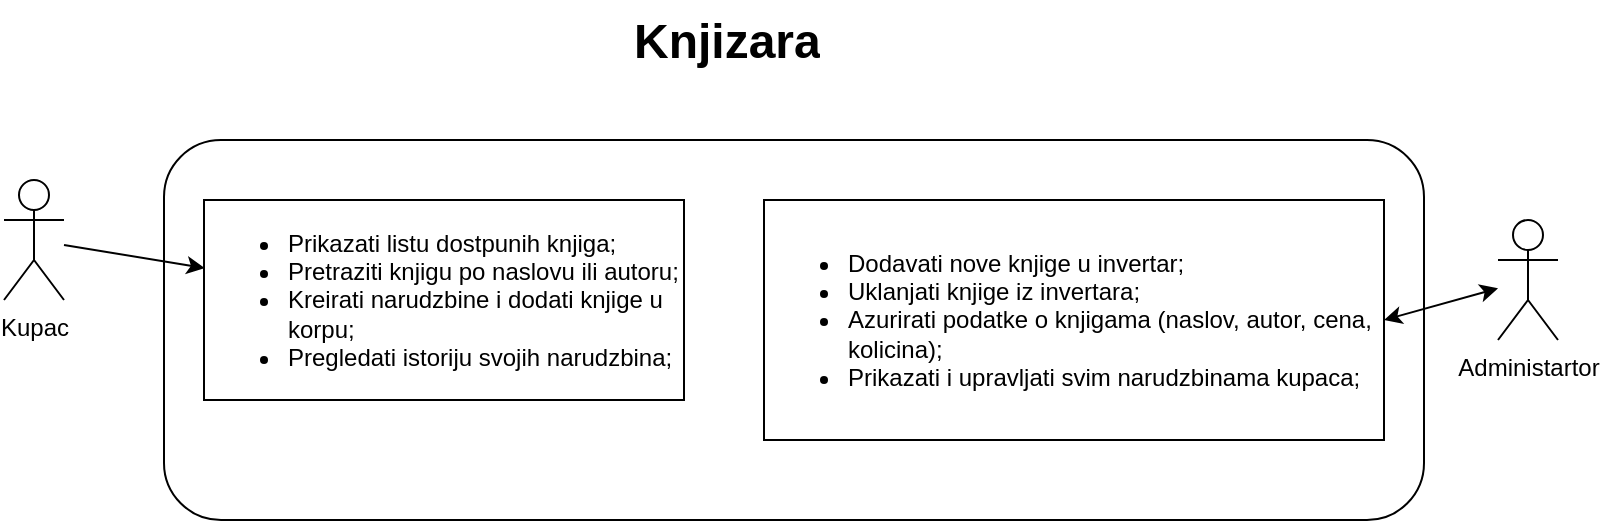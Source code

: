 <mxfile version="24.7.17" pages="2">
  <diagram name="Copy of Page-1" id="W6udgDyoApCUmgQLyky9">
    <mxGraphModel dx="880" dy="532" grid="1" gridSize="10" guides="1" tooltips="1" connect="1" arrows="1" fold="1" page="1" pageScale="1" pageWidth="850" pageHeight="1100" math="0" shadow="0">
      <root>
        <mxCell id="emDvEIwL3ATKtK2_vGgs-0" />
        <mxCell id="emDvEIwL3ATKtK2_vGgs-1" parent="emDvEIwL3ATKtK2_vGgs-0" />
        <mxCell id="emDvEIwL3ATKtK2_vGgs-2" value="Kupac" style="shape=umlActor;verticalLabelPosition=bottom;verticalAlign=top;html=1;outlineConnect=0;" parent="emDvEIwL3ATKtK2_vGgs-1" vertex="1">
          <mxGeometry x="50" y="160" width="30" height="60" as="geometry" />
        </mxCell>
        <mxCell id="emDvEIwL3ATKtK2_vGgs-4" value="Administartor" style="shape=umlActor;verticalLabelPosition=bottom;verticalAlign=top;html=1;outlineConnect=0;" parent="emDvEIwL3ATKtK2_vGgs-1" vertex="1">
          <mxGeometry x="797" y="180" width="30" height="60" as="geometry" />
        </mxCell>
        <mxCell id="emDvEIwL3ATKtK2_vGgs-6" value="&lt;ul&gt;&lt;li&gt;Prikazati listu dostpunih knjiga;&lt;/li&gt;&lt;li&gt;Pretraziti knjigu po naslovu ili autoru;&lt;/li&gt;&lt;li&gt;Kreirati narudzbine i dodati knjige u korpu;&lt;/li&gt;&lt;li&gt;Pregledati istoriju svojih narudzbina;&lt;/li&gt;&lt;/ul&gt;" style="rounded=0;whiteSpace=wrap;html=1;align=left;" parent="emDvEIwL3ATKtK2_vGgs-1" vertex="1">
          <mxGeometry x="150" y="170" width="240" height="100" as="geometry" />
        </mxCell>
        <mxCell id="emDvEIwL3ATKtK2_vGgs-8" value="&lt;ul&gt;&lt;li&gt;Dodavati nove knjige u invertar;&lt;/li&gt;&lt;li&gt;Uklanjati knjige iz invertara;&lt;/li&gt;&lt;li&gt;Azurirati podatke o knjigama (naslov, autor, cena, kolicina);&lt;/li&gt;&lt;li&gt;Prikazati i upravljati svim narudzbinama kupaca;&lt;/li&gt;&lt;/ul&gt;" style="rounded=0;whiteSpace=wrap;html=1;align=left;" parent="emDvEIwL3ATKtK2_vGgs-1" vertex="1">
          <mxGeometry x="430" y="170" width="310" height="120" as="geometry" />
        </mxCell>
        <mxCell id="emDvEIwL3ATKtK2_vGgs-11" value="&lt;h1 style=&quot;margin-top: 0px;&quot;&gt;Knjizara&lt;/h1&gt;" style="text;html=1;whiteSpace=wrap;overflow=hidden;rounded=0;" parent="emDvEIwL3ATKtK2_vGgs-1" vertex="1">
          <mxGeometry x="363" y="70" width="125" height="40" as="geometry" />
        </mxCell>
        <mxCell id="emDvEIwL3ATKtK2_vGgs-12" value="" style="endArrow=classic;html=1;rounded=0;entryX=0.063;entryY=0.205;entryDx=0;entryDy=0;entryPerimeter=0;" parent="emDvEIwL3ATKtK2_vGgs-1" source="emDvEIwL3ATKtK2_vGgs-2" edge="1">
          <mxGeometry width="50" height="50" relative="1" as="geometry">
            <mxPoint x="215.882" y="620" as="sourcePoint" />
            <mxPoint x="150.32" y="204.05" as="targetPoint" />
          </mxGeometry>
        </mxCell>
        <mxCell id="JHDuZkaP6JuWilnAq5J5-0" value="" style="rounded=1;whiteSpace=wrap;html=1;fillColor=none;" vertex="1" parent="emDvEIwL3ATKtK2_vGgs-1">
          <mxGeometry x="130" y="140" width="630" height="190" as="geometry" />
        </mxCell>
        <mxCell id="emDvEIwL3ATKtK2_vGgs-14" value="" style="endArrow=classic;startArrow=classic;html=1;rounded=0;entryX=1;entryY=0.5;entryDx=0;entryDy=0;" parent="emDvEIwL3ATKtK2_vGgs-1" source="emDvEIwL3ATKtK2_vGgs-4" edge="1" target="emDvEIwL3ATKtK2_vGgs-8">
          <mxGeometry width="50" height="50" relative="1" as="geometry">
            <mxPoint x="400" y="450" as="sourcePoint" />
            <mxPoint x="140" y="420" as="targetPoint" />
          </mxGeometry>
        </mxCell>
      </root>
    </mxGraphModel>
  </diagram>
  <diagram name="Page-1" id="Nr29N55W4WvG45gMOEkF">
    <mxGraphModel dx="1098" dy="828" grid="1" gridSize="10" guides="1" tooltips="1" connect="1" arrows="1" fold="1" page="1" pageScale="1" pageWidth="850" pageHeight="1100" math="0" shadow="0">
      <root>
        <mxCell id="0" />
        <mxCell id="1" parent="0" />
        <mxCell id="DaIxbQlu9F14uKKMyFUv-1" value="konobar" style="shape=umlActor;verticalLabelPosition=bottom;verticalAlign=top;html=1;outlineConnect=0;" vertex="1" parent="1">
          <mxGeometry x="50" y="160" width="30" height="60" as="geometry" />
        </mxCell>
        <mxCell id="DaIxbQlu9F14uKKMyFUv-2" value="kuvar" style="shape=umlActor;verticalLabelPosition=bottom;verticalAlign=top;html=1;outlineConnect=0;" vertex="1" parent="1">
          <mxGeometry x="780" y="170" width="30" height="60" as="geometry" />
        </mxCell>
        <mxCell id="DaIxbQlu9F14uKKMyFUv-3" value="Administartor" style="shape=umlActor;verticalLabelPosition=bottom;verticalAlign=top;html=1;outlineConnect=0;" vertex="1" parent="1">
          <mxGeometry x="40" y="390" width="30" height="60" as="geometry" />
        </mxCell>
        <mxCell id="DaIxbQlu9F14uKKMyFUv-4" value="Gost" style="shape=umlActor;verticalLabelPosition=bottom;verticalAlign=top;html=1;outlineConnect=0;" vertex="1" parent="1">
          <mxGeometry x="800" y="370" width="30" height="60" as="geometry" />
        </mxCell>
        <mxCell id="DaIxbQlu9F14uKKMyFUv-6" value="&lt;ul&gt;&lt;li&gt;Unos narudzbina za stolove&lt;/li&gt;&lt;li&gt;Pregled slobodnih i zauzetih stolova&lt;/li&gt;&lt;li&gt;Izdavanje racuna gostu&lt;/li&gt;&lt;/ul&gt;" style="rounded=0;whiteSpace=wrap;html=1;align=left;" vertex="1" parent="1">
          <mxGeometry x="150" y="170" width="240" height="60" as="geometry" />
        </mxCell>
        <mxCell id="DaIxbQlu9F14uKKMyFUv-7" value="&lt;ul&gt;&lt;li&gt;Pregled narudzbina koje treba pripremiti&lt;/li&gt;&lt;/ul&gt;" style="rounded=0;whiteSpace=wrap;html=1;align=left;" vertex="1" parent="1">
          <mxGeometry x="440" y="170" width="240" height="60" as="geometry" />
        </mxCell>
        <mxCell id="DaIxbQlu9F14uKKMyFUv-8" value="&lt;ul&gt;&lt;li&gt;Dodavanje, brisanje i izmena jela na jelovniku&lt;/li&gt;&lt;li&gt;Upravljanje zaposlenima:&lt;/li&gt;&lt;ul&gt;&lt;li&gt;Dodela smena zaposlenima;&lt;/li&gt;&lt;li&gt;Dodavanje bonusa za uplatu;&lt;/li&gt;&lt;li&gt;Umanjivanje plate zbog prestupa;&lt;/li&gt;&lt;li&gt;Zaposljavanje novih radnika;&lt;/li&gt;&lt;li&gt;Otpustanje radnika;&lt;/li&gt;&lt;/ul&gt;&lt;li&gt;Upravljanje statusima stolova (slobodan/zauzet);&lt;/li&gt;&lt;/ul&gt;" style="rounded=0;whiteSpace=wrap;html=1;align=left;" vertex="1" parent="1">
          <mxGeometry x="140" y="350" width="310" height="120" as="geometry" />
        </mxCell>
        <mxCell id="DaIxbQlu9F14uKKMyFUv-11" value="" style="rounded=1;whiteSpace=wrap;html=1;gradientColor=none;fillColor=none;labelBackgroundColor=none;dashed=1;dashPattern=8 8;" vertex="1" parent="1">
          <mxGeometry x="110" y="120" width="640" height="410" as="geometry" />
        </mxCell>
        <mxCell id="DaIxbQlu9F14uKKMyFUv-9" value="&lt;ul&gt;&lt;li&gt;Narucivanje jela i pica;&lt;/li&gt;&lt;li&gt;Prijem racuna;&lt;/li&gt;&lt;li&gt;Upisivanje u knjigu utisaka;&lt;/li&gt;&lt;/ul&gt;" style="rounded=0;whiteSpace=wrap;html=1;align=left;" vertex="1" parent="1">
          <mxGeometry x="480" y="380" width="200" height="60" as="geometry" />
        </mxCell>
        <mxCell id="DaIxbQlu9F14uKKMyFUv-12" value="&lt;h1 style=&quot;margin-top: 0px;&quot;&gt;Restoran&lt;/h1&gt;" style="text;html=1;whiteSpace=wrap;overflow=hidden;rounded=0;" vertex="1" parent="1">
          <mxGeometry x="350" y="80" width="125" height="40" as="geometry" />
        </mxCell>
        <mxCell id="DaIxbQlu9F14uKKMyFUv-13" value="" style="endArrow=classic;html=1;rounded=0;entryX=0.063;entryY=0.205;entryDx=0;entryDy=0;entryPerimeter=0;" edge="1" parent="1" source="DaIxbQlu9F14uKKMyFUv-1" target="DaIxbQlu9F14uKKMyFUv-11">
          <mxGeometry width="50" height="50" relative="1" as="geometry">
            <mxPoint x="215.882" y="620" as="sourcePoint" />
            <mxPoint x="190" y="510" as="targetPoint" />
          </mxGeometry>
        </mxCell>
        <mxCell id="DaIxbQlu9F14uKKMyFUv-14" value="" style="endArrow=classic;startArrow=classic;html=1;rounded=0;entryX=0.5;entryY=0.5;entryDx=0;entryDy=0;entryPerimeter=0;exitX=0.891;exitY=0.205;exitDx=0;exitDy=0;exitPerimeter=0;" edge="1" parent="1" source="DaIxbQlu9F14uKKMyFUv-11" target="DaIxbQlu9F14uKKMyFUv-2">
          <mxGeometry width="50" height="50" relative="1" as="geometry">
            <mxPoint x="400" y="450" as="sourcePoint" />
            <mxPoint x="450" y="400" as="targetPoint" />
          </mxGeometry>
        </mxCell>
        <mxCell id="DaIxbQlu9F14uKKMyFUv-15" value="" style="endArrow=classic;startArrow=classic;html=1;rounded=0;" edge="1" parent="1" source="DaIxbQlu9F14uKKMyFUv-3">
          <mxGeometry width="50" height="50" relative="1" as="geometry">
            <mxPoint x="400" y="450" as="sourcePoint" />
            <mxPoint x="140" y="420" as="targetPoint" />
          </mxGeometry>
        </mxCell>
        <mxCell id="DaIxbQlu9F14uKKMyFUv-16" value="" style="endArrow=classic;html=1;rounded=0;entryX=1;entryY=0.5;entryDx=0;entryDy=0;" edge="1" parent="1" source="DaIxbQlu9F14uKKMyFUv-4" target="DaIxbQlu9F14uKKMyFUv-9">
          <mxGeometry width="50" height="50" relative="1" as="geometry">
            <mxPoint x="400" y="450" as="sourcePoint" />
            <mxPoint x="710" y="400" as="targetPoint" />
          </mxGeometry>
        </mxCell>
      </root>
    </mxGraphModel>
  </diagram>
</mxfile>

